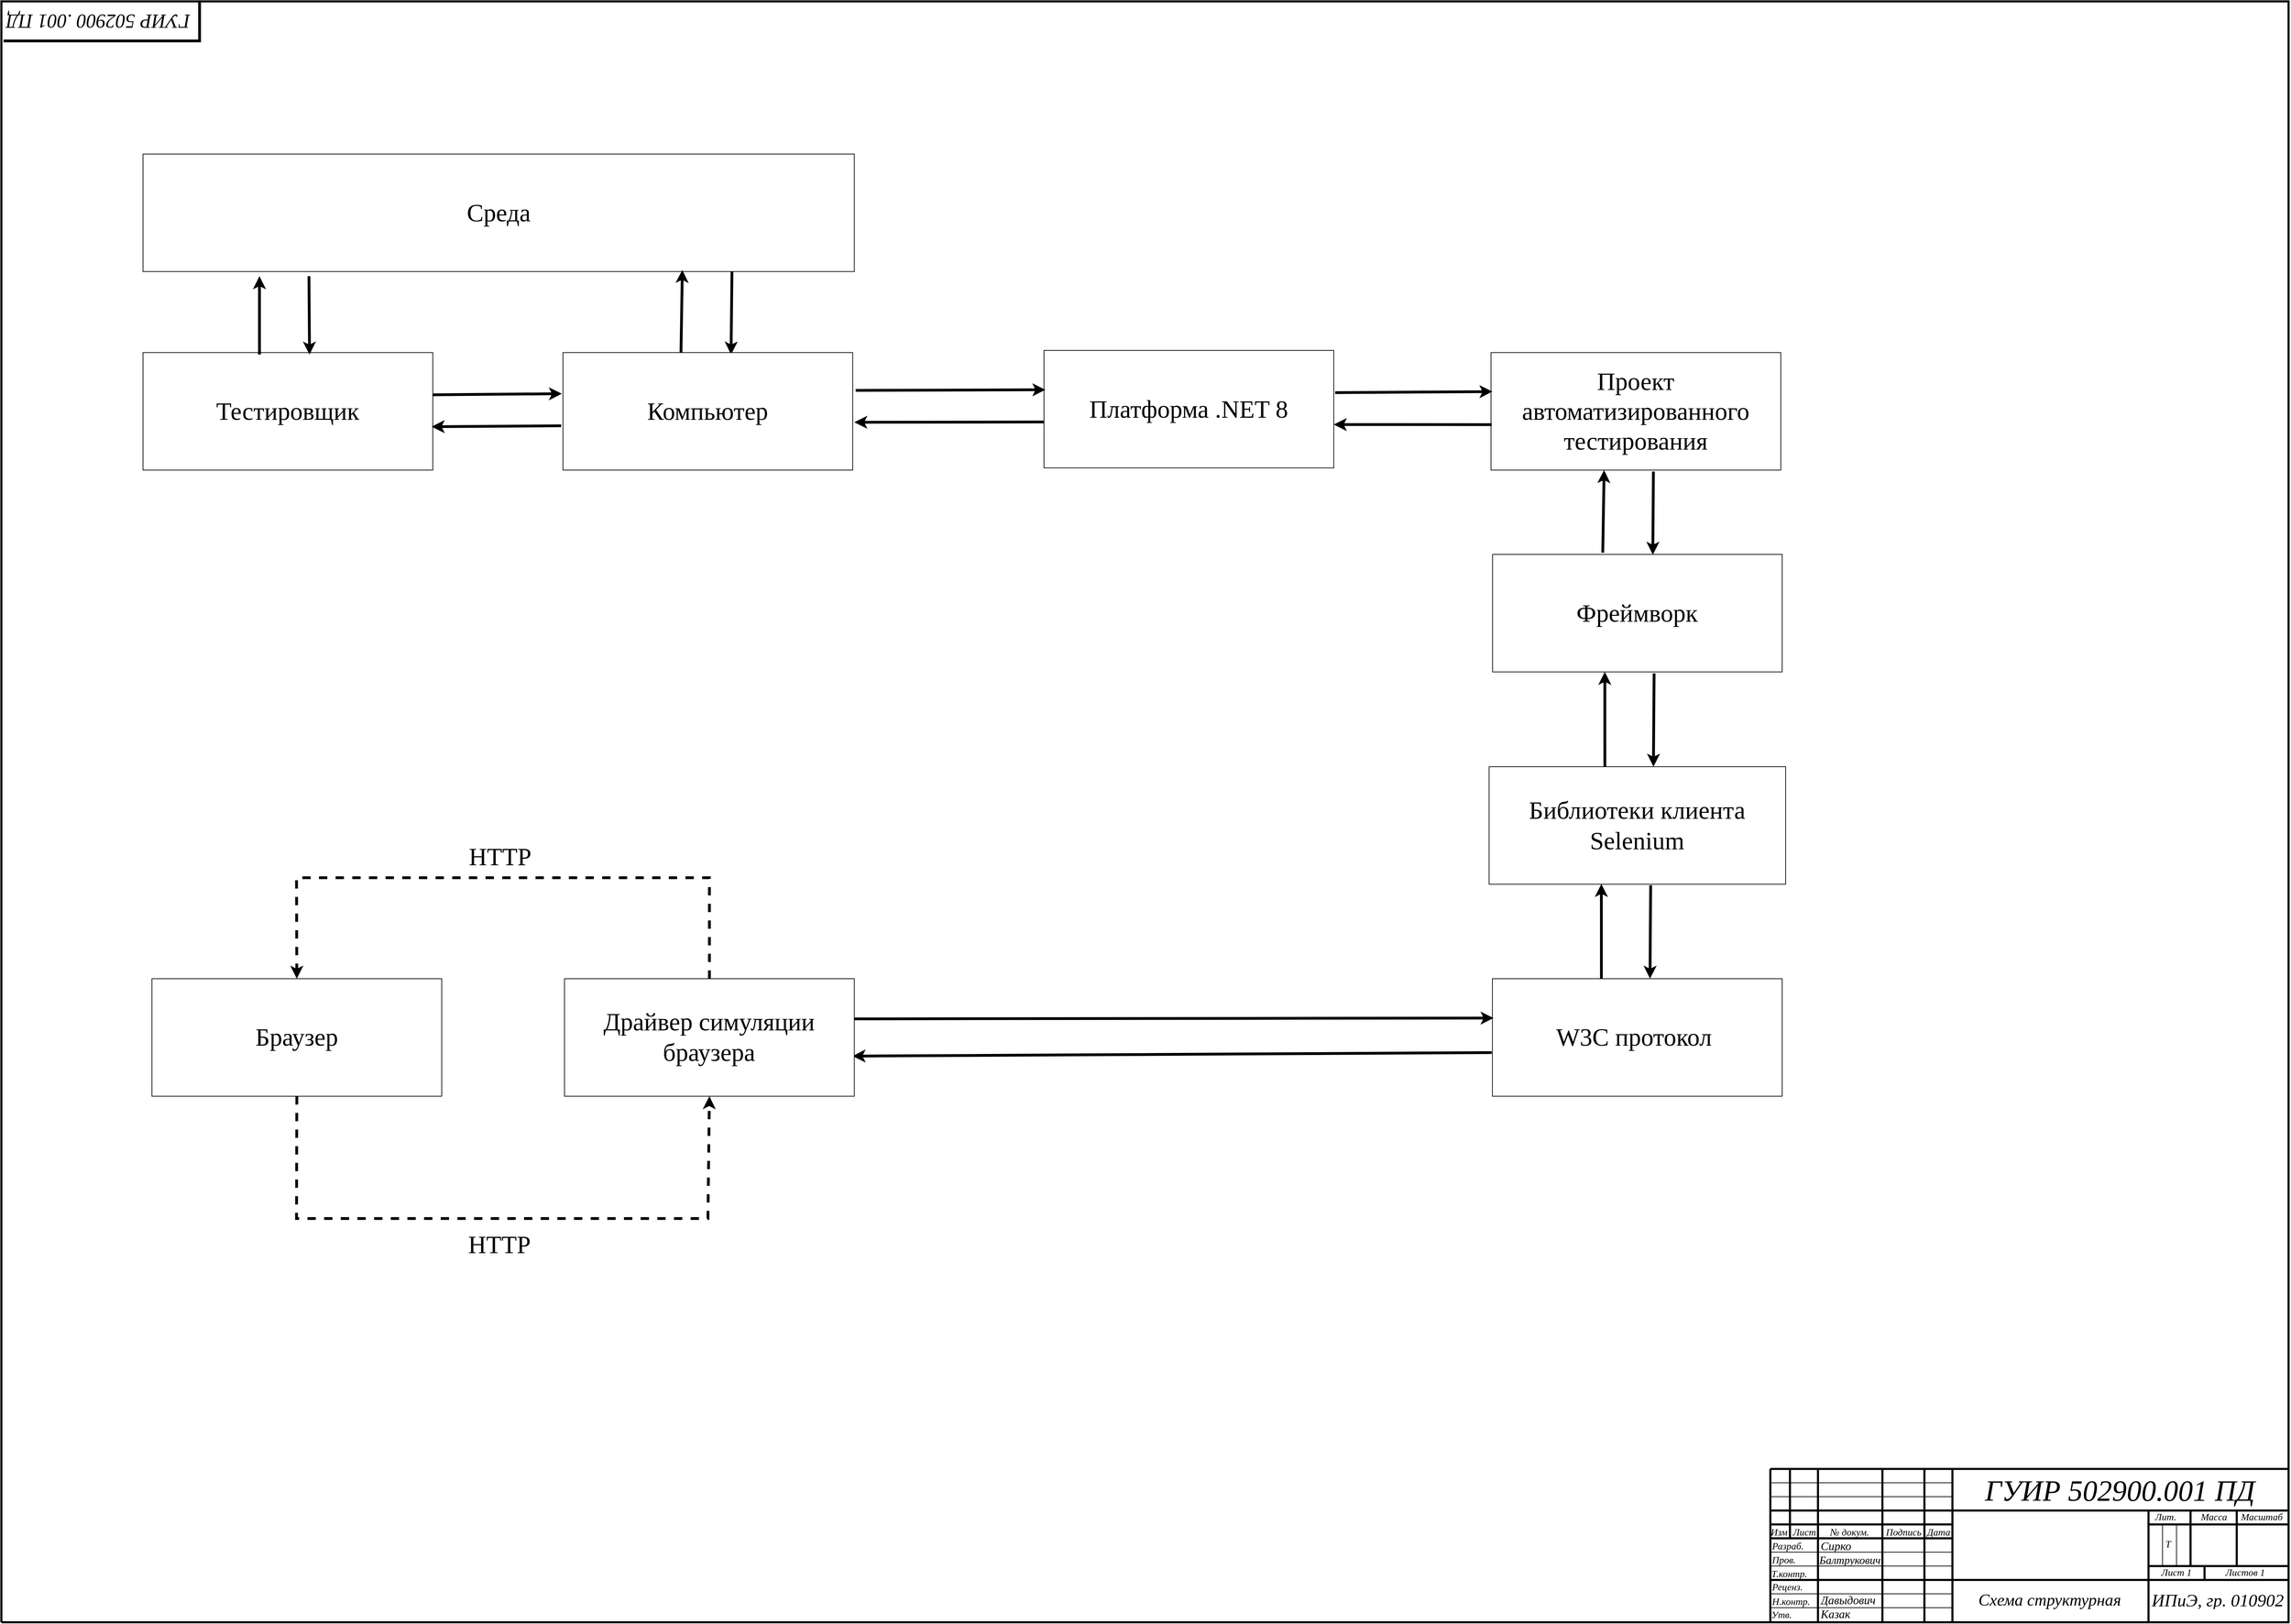 <mxfile version="24.4.8" type="device">
  <diagram id="C5RBs43oDa-KdzZeNtuy" name="Page-1">
    <mxGraphModel dx="4097" dy="2389" grid="0" gridSize="10" guides="1" tooltips="1" connect="1" arrows="1" fold="1" page="1" pageScale="1" pageWidth="3300" pageHeight="2339" background="#ffffff" math="0" shadow="0">
      <root>
        <mxCell id="WIyWlLk6GJQsqaUBKTNV-0" />
        <mxCell id="WIyWlLk6GJQsqaUBKTNV-1" parent="WIyWlLk6GJQsqaUBKTNV-0" />
        <UserObject label="" tags="Spaces Building_Envelope Dimensions Non-Movable_Furnishings Connector Annotations Блок-схема Соединительная_линия Контейнер" id="lW8Ky7CH6mHDjnRsKa6J-423">
          <mxCell parent="WIyWlLk6GJQsqaUBKTNV-1" vertex="1" visible="0">
            <mxGeometry x="901.6" y="1890.4" as="geometry" />
          </mxCell>
        </UserObject>
        <UserObject label="&amp;nbsp;&lt;div style=&quot;font-size: 1px&quot;&gt;&lt;/div&gt;" tags="Фон" id="lW8Ky7CH6mHDjnRsKa6J-364">
          <mxCell style="verticalAlign=middle;align=center;overflow=width;vsdxID=1;fillColor=none;gradientColor=none;shape=stencil(nZBLDoAgDERP0z3SIyjew0SURgSD+Lu9kMZoXLhwN9O+tukAlrNpJg1SzDH4QW/URgNYgZTkjA4UkwJUgGXng+6DX1zLfmoymdXo17xh5zmRJ6Q42BWCfc2oJfdAr+Yv+AP9Cb7OJ3H/2JG1HNGz/84klThPVCc=);strokeColor=#000000;strokeWidth=3;points=[];labelBackgroundColor=none;rounded=0;html=1;whiteSpace=wrap;movable=0;resizable=0;rotatable=0;deletable=0;editable=0;locked=1;connectable=0;" parent="WIyWlLk6GJQsqaUBKTNV-1" vertex="1">
            <mxGeometry x="2" y="2" width="3295" height="2336" as="geometry" />
          </mxCell>
        </UserObject>
        <UserObject label="" tags="Фон" id="lW8Ky7CH6mHDjnRsKa6J-365">
          <mxCell style="vsdxID=5;edgeStyle=none;startArrow=none;endArrow=none;startSize=5;endSize=5;strokeWidth=3;strokeColor=#000000;spacingTop=0;spacingBottom=0;spacingLeft=0;spacingRight=0;verticalAlign=middle;html=1;labelBackgroundColor=none;rounded=0;fontFamily=isocpeur;" parent="WIyWlLk6GJQsqaUBKTNV-1" edge="1">
            <mxGeometry relative="1" as="geometry">
              <Array as="points" />
              <mxPoint x="2550.433" y="2337" as="sourcePoint" />
              <mxPoint x="2550.433" y="2117" as="targetPoint" />
            </mxGeometry>
          </mxCell>
        </UserObject>
        <UserObject label="" tags="Фон" id="lW8Ky7CH6mHDjnRsKa6J-366">
          <mxCell style="vsdxID=2;edgeStyle=none;startArrow=none;endArrow=none;startSize=5;endSize=5;strokeWidth=3;strokeColor=#000000;spacingTop=0;spacingBottom=0;spacingLeft=0;spacingRight=0;verticalAlign=middle;html=1;labelBackgroundColor=none;rounded=0;fontFamily=isocpeur;" parent="WIyWlLk6GJQsqaUBKTNV-1" edge="1">
            <mxGeometry relative="1" as="geometry">
              <mxPoint as="offset" />
              <Array as="points" />
              <mxPoint x="2550.433" y="2117" as="sourcePoint" />
              <mxPoint x="3297" y="2117" as="targetPoint" />
            </mxGeometry>
          </mxCell>
        </UserObject>
        <UserObject label="" tags="Фон" id="lW8Ky7CH6mHDjnRsKa6J-367">
          <mxCell style="vsdxID=6;edgeStyle=none;startArrow=none;endArrow=none;startSize=5;endSize=5;strokeWidth=3;strokeColor=#000000;spacingTop=0;spacingBottom=0;spacingLeft=0;spacingRight=0;verticalAlign=middle;html=1;labelBackgroundColor=none;rounded=0;fontFamily=isocpeur;" parent="WIyWlLk6GJQsqaUBKTNV-1" edge="1">
            <mxGeometry relative="1" as="geometry">
              <mxPoint as="offset" />
              <Array as="points" />
              <mxPoint x="2550.433" y="2177" as="sourcePoint" />
              <mxPoint x="3297" y="2177" as="targetPoint" />
            </mxGeometry>
          </mxCell>
        </UserObject>
        <UserObject label="" tags="Фон" id="lW8Ky7CH6mHDjnRsKa6J-368">
          <mxCell style="vsdxID=8;edgeStyle=none;startArrow=none;endArrow=none;startSize=5;endSize=5;strokeWidth=3;strokeColor=#000000;spacingTop=0;spacingBottom=0;spacingLeft=0;spacingRight=0;verticalAlign=middle;html=1;labelBackgroundColor=none;rounded=0;fontFamily=isocpeur;" parent="WIyWlLk6GJQsqaUBKTNV-1" edge="1">
            <mxGeometry relative="1" as="geometry">
              <Array as="points" />
              <mxPoint x="2619.037" y="2337" as="sourcePoint" />
              <mxPoint x="2619.037" y="2117" as="targetPoint" />
            </mxGeometry>
          </mxCell>
        </UserObject>
        <UserObject label="" tags="Фон" id="lW8Ky7CH6mHDjnRsKa6J-369">
          <mxCell style="vsdxID=9;edgeStyle=none;startArrow=none;endArrow=none;startSize=5;endSize=5;strokeWidth=3;strokeColor=#000000;spacingTop=0;spacingBottom=0;spacingLeft=0;spacingRight=0;verticalAlign=middle;html=1;labelBackgroundColor=none;rounded=0;fontFamily=isocpeur;" parent="WIyWlLk6GJQsqaUBKTNV-1" edge="1">
            <mxGeometry relative="1" as="geometry">
              <Array as="points" />
              <mxPoint x="2711.853" y="2337" as="sourcePoint" />
              <mxPoint x="2711.853" y="2117" as="targetPoint" />
            </mxGeometry>
          </mxCell>
        </UserObject>
        <UserObject label="" tags="Фон" id="lW8Ky7CH6mHDjnRsKa6J-370">
          <mxCell style="vsdxID=10;edgeStyle=none;startArrow=none;endArrow=none;startSize=5;endSize=5;strokeWidth=3;strokeColor=#000000;spacingTop=0;spacingBottom=0;spacingLeft=0;spacingRight=0;verticalAlign=middle;html=1;labelBackgroundColor=none;rounded=0;fontFamily=isocpeur;" parent="WIyWlLk6GJQsqaUBKTNV-1" edge="1">
            <mxGeometry relative="1" as="geometry">
              <Array as="points" />
              <mxPoint x="2772.386" y="2337" as="sourcePoint" />
              <mxPoint x="2772.386" y="2117" as="targetPoint" />
            </mxGeometry>
          </mxCell>
        </UserObject>
        <UserObject label="" tags="Фон" id="lW8Ky7CH6mHDjnRsKa6J-371">
          <mxCell style="vsdxID=11;edgeStyle=none;startArrow=none;endArrow=none;startSize=5;endSize=5;strokeWidth=3;strokeColor=#000000;spacingTop=0;spacingBottom=0;spacingLeft=0;spacingRight=0;verticalAlign=middle;html=1;labelBackgroundColor=none;rounded=0;fontFamily=isocpeur;" parent="WIyWlLk6GJQsqaUBKTNV-1" edge="1">
            <mxGeometry relative="1" as="geometry">
              <Array as="points" />
              <mxPoint x="2812.741" y="2337" as="sourcePoint" />
              <mxPoint x="2812.741" y="2117" as="targetPoint" />
            </mxGeometry>
          </mxCell>
        </UserObject>
        <UserObject label="" tags="Фон" id="lW8Ky7CH6mHDjnRsKa6J-372">
          <mxCell style="vsdxID=12;edgeStyle=none;startArrow=none;endArrow=none;startSize=5;endSize=5;strokeWidth=3;strokeColor=#000000;spacingTop=0;spacingBottom=0;spacingLeft=0;spacingRight=0;verticalAlign=middle;html=1;labelBackgroundColor=none;rounded=0;fontFamily=isocpeur;" parent="WIyWlLk6GJQsqaUBKTNV-1" edge="1">
            <mxGeometry relative="1" as="geometry">
              <Array as="points" />
              <mxPoint x="3095.225" y="2337" as="sourcePoint" />
              <mxPoint x="3095.225" y="2177" as="targetPoint" />
            </mxGeometry>
          </mxCell>
        </UserObject>
        <UserObject label="" tags="Фон" id="lW8Ky7CH6mHDjnRsKa6J-373">
          <mxCell style="vsdxID=13;edgeStyle=none;startArrow=none;endArrow=none;startSize=5;endSize=5;strokeColor=#000000;spacingTop=0;spacingBottom=0;spacingLeft=0;spacingRight=0;verticalAlign=middle;html=1;labelBackgroundColor=none;rounded=0;fontFamily=isocpeur;" parent="WIyWlLk6GJQsqaUBKTNV-1" edge="1">
            <mxGeometry relative="1" as="geometry">
              <mxPoint as="offset" />
              <Array as="points" />
              <mxPoint x="2550.433" y="2317" as="sourcePoint" />
              <mxPoint x="2812.741" y="2317" as="targetPoint" />
            </mxGeometry>
          </mxCell>
        </UserObject>
        <UserObject label="&lt;div style=&quot;font-size: 1px&quot;&gt;&lt;/div&gt;" tags="Фон" id="lW8Ky7CH6mHDjnRsKa6J-374">
          <mxCell style="vsdxID=14;edgeStyle=none;startArrow=none;endArrow=none;startSize=5;endSize=5;strokeColor=#000000;spacingTop=0;spacingBottom=0;spacingLeft=0;spacingRight=0;verticalAlign=middle;html=1;labelBackgroundColor=none;rounded=0;align=center;fontFamily=isocpeur;" parent="WIyWlLk6GJQsqaUBKTNV-1" edge="1">
            <mxGeometry relative="1" as="geometry">
              <mxPoint as="offset" />
              <Array as="points" />
              <mxPoint x="2550.433" y="2297" as="sourcePoint" />
              <mxPoint x="2812.741" y="2297" as="targetPoint" />
            </mxGeometry>
          </mxCell>
        </UserObject>
        <UserObject label="" tags="Фон" id="lW8Ky7CH6mHDjnRsKa6J-375">
          <mxCell style="vsdxID=15;edgeStyle=none;startArrow=none;endArrow=none;startSize=5;endSize=5;strokeColor=#000000;spacingTop=0;spacingBottom=0;spacingLeft=0;spacingRight=0;verticalAlign=middle;html=1;labelBackgroundColor=none;rounded=0;fontFamily=isocpeur;" parent="WIyWlLk6GJQsqaUBKTNV-1" edge="1">
            <mxGeometry relative="1" as="geometry">
              <mxPoint as="offset" />
              <Array as="points" />
              <mxPoint x="2550.433" y="2257" as="sourcePoint" />
              <mxPoint x="2812.741" y="2257" as="targetPoint" />
            </mxGeometry>
          </mxCell>
        </UserObject>
        <UserObject label="" tags="Фон" id="lW8Ky7CH6mHDjnRsKa6J-376">
          <mxCell style="vsdxID=16;edgeStyle=none;startArrow=none;endArrow=none;startSize=5;endSize=5;strokeColor=#000000;spacingTop=0;spacingBottom=0;spacingLeft=0;spacingRight=0;verticalAlign=middle;html=1;labelBackgroundColor=none;rounded=0;fontFamily=isocpeur;" parent="WIyWlLk6GJQsqaUBKTNV-1" edge="1">
            <mxGeometry relative="1" as="geometry">
              <mxPoint as="offset" />
              <Array as="points" />
              <mxPoint x="2550.433" y="2237" as="sourcePoint" />
              <mxPoint x="2812.741" y="2237" as="targetPoint" />
            </mxGeometry>
          </mxCell>
        </UserObject>
        <UserObject label="&lt;div style=&quot;font-size: 1px&quot;&gt;&lt;/div&gt;" tags="Фон" id="lW8Ky7CH6mHDjnRsKa6J-377">
          <mxCell style="vsdxID=17;edgeStyle=none;startArrow=none;endArrow=none;startSize=5;endSize=5;strokeWidth=3;strokeColor=#000000;spacingTop=0;spacingBottom=0;spacingLeft=0;spacingRight=0;verticalAlign=middle;html=1;labelBackgroundColor=none;rounded=0;align=center;fontFamily=isocpeur;" parent="WIyWlLk6GJQsqaUBKTNV-1" edge="1">
            <mxGeometry relative="1" as="geometry">
              <mxPoint as="offset" />
              <Array as="points" />
              <mxPoint x="2550.433" y="2217" as="sourcePoint" />
              <mxPoint x="2812.741" y="2217" as="targetPoint" />
            </mxGeometry>
          </mxCell>
        </UserObject>
        <UserObject label="" tags="Фон" id="lW8Ky7CH6mHDjnRsKa6J-378">
          <mxCell style="vsdxID=18;edgeStyle=none;startArrow=none;endArrow=none;startSize=5;endSize=5;strokeWidth=3;strokeColor=#000000;spacingTop=0;spacingBottom=0;spacingLeft=0;spacingRight=0;verticalAlign=middle;html=1;labelBackgroundColor=none;rounded=0;fontFamily=isocpeur;" parent="WIyWlLk6GJQsqaUBKTNV-1" edge="1">
            <mxGeometry relative="1" as="geometry">
              <mxPoint as="offset" />
              <Array as="points" />
              <mxPoint x="2550.433" y="2197" as="sourcePoint" />
              <mxPoint x="2812.741" y="2197" as="targetPoint" />
            </mxGeometry>
          </mxCell>
        </UserObject>
        <UserObject label="" tags="Фон" id="lW8Ky7CH6mHDjnRsKa6J-379">
          <mxCell style="vsdxID=19;edgeStyle=none;startArrow=none;endArrow=none;startSize=5;endSize=5;strokeColor=#000000;spacingTop=0;spacingBottom=0;spacingLeft=0;spacingRight=0;verticalAlign=middle;html=1;labelBackgroundColor=none;rounded=0;fontFamily=isocpeur;" parent="WIyWlLk6GJQsqaUBKTNV-1" edge="1">
            <mxGeometry relative="1" as="geometry">
              <mxPoint as="offset" />
              <Array as="points" />
              <mxPoint x="2550.433" y="2157" as="sourcePoint" />
              <mxPoint x="2812.741" y="2157" as="targetPoint" />
            </mxGeometry>
          </mxCell>
        </UserObject>
        <UserObject label="" tags="Фон" id="lW8Ky7CH6mHDjnRsKa6J-380">
          <mxCell style="vsdxID=20;edgeStyle=none;startArrow=none;endArrow=none;startSize=5;endSize=5;strokeColor=#000000;spacingTop=0;spacingBottom=0;spacingLeft=0;spacingRight=0;verticalAlign=middle;html=1;labelBackgroundColor=none;rounded=0;fontFamily=isocpeur;" parent="WIyWlLk6GJQsqaUBKTNV-1" edge="1">
            <mxGeometry relative="1" as="geometry">
              <mxPoint as="offset" />
              <Array as="points" />
              <mxPoint x="2550.433" y="2137" as="sourcePoint" />
              <mxPoint x="2812.741" y="2137" as="targetPoint" />
            </mxGeometry>
          </mxCell>
        </UserObject>
        <UserObject label="" tags="Фон" id="lW8Ky7CH6mHDjnRsKa6J-381">
          <mxCell style="vsdxID=21;edgeStyle=none;startArrow=none;endArrow=none;startSize=5;endSize=5;strokeWidth=3;strokeColor=#000000;spacingTop=0;spacingBottom=0;spacingLeft=0;spacingRight=0;verticalAlign=middle;html=1;labelBackgroundColor=none;rounded=0;fontFamily=isocpeur;" parent="WIyWlLk6GJQsqaUBKTNV-1" edge="1">
            <mxGeometry relative="1" as="geometry">
              <Array as="points" />
              <mxPoint x="2578.682" y="2117" as="sourcePoint" />
              <mxPoint x="2578.682" y="2217" as="targetPoint" />
            </mxGeometry>
          </mxCell>
        </UserObject>
        <mxCell id="lW8Ky7CH6mHDjnRsKa6J-382" value="&lt;div style=&quot;font-size: 1px&quot;&gt;&lt;/div&gt;" style="text;vsdxID=21;edgeStyle=none;startArrow=none;endArrow=none;startSize=5;endSize=5;strokeWidth=3;strokeColor=none;spacingTop=0;spacingBottom=0;spacingLeft=0;spacingRight=0;verticalAlign=middle;html=1;labelBackgroundColor=none;rounded=0;align=center;overflow=width;fillColor=none;gradientColor=none;whiteSpace=wrap;;html=1;;rotation=270;fontFamily=isocpeur;" parent="lW8Ky7CH6mHDjnRsKa6J-381" vertex="1">
          <mxGeometry width="100" height="1" relative="1" as="geometry">
            <mxPoint y="-0.5" as="offset" />
          </mxGeometry>
        </mxCell>
        <UserObject label="" tags="Фон" id="lW8Ky7CH6mHDjnRsKa6J-383">
          <mxCell style="vsdxID=22;edgeStyle=none;startArrow=none;endArrow=none;startSize=5;endSize=5;strokeWidth=3;strokeColor=#000000;spacingTop=0;spacingBottom=0;spacingLeft=0;spacingRight=0;verticalAlign=middle;html=1;labelBackgroundColor=none;rounded=0;fontFamily=isocpeur;" parent="WIyWlLk6GJQsqaUBKTNV-1" edge="1">
            <mxGeometry relative="1" as="geometry">
              <mxPoint as="offset" />
              <Array as="points" />
              <mxPoint x="3095.225" y="2257" as="sourcePoint" />
              <mxPoint x="3297" y="2257" as="targetPoint" />
            </mxGeometry>
          </mxCell>
        </UserObject>
        <UserObject label="" tags="Фон" id="lW8Ky7CH6mHDjnRsKa6J-384">
          <mxCell style="vsdxID=23;edgeStyle=none;startArrow=none;endArrow=none;startSize=5;endSize=5;strokeWidth=3;strokeColor=#000000;spacingTop=0;spacingBottom=0;spacingLeft=0;spacingRight=0;verticalAlign=middle;html=1;labelBackgroundColor=none;rounded=0;fontFamily=isocpeur;" parent="WIyWlLk6GJQsqaUBKTNV-1" edge="1">
            <mxGeometry relative="1" as="geometry">
              <mxPoint as="offset" />
              <Array as="points" />
              <mxPoint x="3095.225" y="2197" as="sourcePoint" />
              <mxPoint x="3297" y="2197" as="targetPoint" />
            </mxGeometry>
          </mxCell>
        </UserObject>
        <UserObject label="" tags="Фон" id="lW8Ky7CH6mHDjnRsKa6J-385">
          <mxCell style="vsdxID=24;edgeStyle=none;startArrow=none;endArrow=none;startSize=5;endSize=5;strokeColor=#000000;spacingTop=0;spacingBottom=0;spacingLeft=0;spacingRight=0;verticalAlign=middle;html=1;labelBackgroundColor=none;rounded=0;fontFamily=isocpeur;" parent="WIyWlLk6GJQsqaUBKTNV-1" edge="1">
            <mxGeometry relative="1" as="geometry">
              <Array as="points" />
              <mxPoint x="3115.403" y="2197" as="sourcePoint" />
              <mxPoint x="3115.403" y="2257" as="targetPoint" />
            </mxGeometry>
          </mxCell>
        </UserObject>
        <UserObject label="" tags="Фон" id="lW8Ky7CH6mHDjnRsKa6J-386">
          <mxCell style="vsdxID=25;edgeStyle=none;startArrow=none;endArrow=none;startSize=5;endSize=5;strokeColor=#000000;spacingTop=0;spacingBottom=0;spacingLeft=0;spacingRight=0;verticalAlign=middle;html=1;labelBackgroundColor=none;rounded=0;fontFamily=isocpeur;" parent="WIyWlLk6GJQsqaUBKTNV-1" edge="1">
            <mxGeometry relative="1" as="geometry">
              <Array as="points" />
              <mxPoint x="3135.58" y="2197" as="sourcePoint" />
              <mxPoint x="3135.58" y="2257" as="targetPoint" />
            </mxGeometry>
          </mxCell>
        </UserObject>
        <UserObject label="" tags="Фон" id="lW8Ky7CH6mHDjnRsKa6J-387">
          <mxCell style="vsdxID=26;edgeStyle=none;startArrow=none;endArrow=none;startSize=5;endSize=5;strokeWidth=3;strokeColor=#000000;spacingTop=0;spacingBottom=0;spacingLeft=0;spacingRight=0;verticalAlign=middle;html=1;labelBackgroundColor=none;rounded=0;fontFamily=isocpeur;" parent="WIyWlLk6GJQsqaUBKTNV-1" edge="1">
            <mxGeometry relative="1" as="geometry">
              <Array as="points" />
              <mxPoint x="3155.758" y="2177" as="sourcePoint" />
              <mxPoint x="3155.758" y="2257" as="targetPoint" />
            </mxGeometry>
          </mxCell>
        </UserObject>
        <UserObject label="" tags="Фон" id="lW8Ky7CH6mHDjnRsKa6J-388">
          <mxCell style="vsdxID=27;edgeStyle=none;startArrow=none;endArrow=none;startSize=5;endSize=5;strokeWidth=3;strokeColor=#000000;spacingTop=0;spacingBottom=0;spacingLeft=0;spacingRight=0;verticalAlign=middle;html=1;labelBackgroundColor=none;rounded=0;fontFamily=isocpeur;" parent="WIyWlLk6GJQsqaUBKTNV-1" edge="1">
            <mxGeometry relative="1" as="geometry">
              <Array as="points" />
              <mxPoint x="3222.343" y="2177" as="sourcePoint" />
              <mxPoint x="3222.343" y="2257" as="targetPoint" />
            </mxGeometry>
          </mxCell>
        </UserObject>
        <UserObject label="" tags="Фон" id="lW8Ky7CH6mHDjnRsKa6J-389">
          <mxCell style="vsdxID=28;edgeStyle=none;startArrow=none;endArrow=none;startSize=5;endSize=5;strokeWidth=3;strokeColor=#000000;spacingTop=0;spacingBottom=0;spacingLeft=0;spacingRight=0;verticalAlign=middle;html=1;labelBackgroundColor=none;rounded=0;fontFamily=isocpeur;" parent="WIyWlLk6GJQsqaUBKTNV-1" edge="1">
            <mxGeometry relative="1" as="geometry">
              <Array as="points" />
              <mxPoint x="3175.935" y="2257" as="sourcePoint" />
              <mxPoint x="3175.935" y="2277" as="targetPoint" />
            </mxGeometry>
          </mxCell>
        </UserObject>
        <UserObject label="&lt;div style=&quot;font-size: 1px&quot;&gt;&lt;p style=&quot;text-align:center;margin-left:0;margin-right:0;margin-top:0px;margin-bottom:0px;text-indent:0;vertical-align:middle;direction:ltr;&quot;&gt;&lt;font style=&quot;font-size:42.33px;font-family:ISOCPEUR;color:#000000;direction:ltr;letter-spacing:0px;line-height:100%;opacity:1&quot;&gt;&lt;i&gt;ГУИР 502900&lt;/i&gt;&lt;/font&gt;&lt;font style=&quot;font-size:42.33px;font-family:ISOCPEUR;color:#000000;direction:ltr;letter-spacing:0px;line-height:100%;opacity:1&quot;&gt;&lt;i&gt;.&lt;/i&gt;&lt;/font&gt;&lt;font style=&quot;font-size:42.33px;font-family:ISOCPEUR;color:#000000;direction:ltr;letter-spacing:0px;line-height:100%;opacity:1&quot;&gt;&lt;i&gt;001&lt;/i&gt;&lt;/font&gt;&lt;font style=&quot;font-size:42.33px;font-family:ISOCPEUR;color:#000000;direction:ltr;letter-spacing:0px;line-height:100%;opacity:1&quot;&gt;&lt;i&gt;&amp;nbsp;&lt;/i&gt;&lt;/font&gt;&lt;font style=&quot;font-size:42.33px;font-family:ISOCPEUR;color:#000000;direction:ltr;letter-spacing:0px;line-height:100%;opacity:1&quot;&gt;&lt;i&gt;ПД&lt;/i&gt;&lt;/font&gt;&lt;font style=&quot;font-size:42.33px;font-family:ISOCPEUR;color:#000000;direction:ltr;letter-spacing:0px;line-height:100%;opacity:1&quot;&gt;&lt;i&gt;&lt;br&gt;&lt;/i&gt;&lt;/font&gt;&lt;/p&gt;&lt;/div&gt;" tags="Фон" id="lW8Ky7CH6mHDjnRsKa6J-393">
          <mxCell style="verticalAlign=middle;align=center;overflow=width;vsdxID=232;fillColor=none;gradientColor=none;shape=stencil(nZBLDoAgDERP0z3SIyjew0SURgSD+Lu9kMZoXLhwN9O+tukAlrNpJg1SzDH4QW/URgNYgZTkjA4UkwJUgGXng+6DX1zLfmoymdXo17xh5zmRJ6Q42BWCfc2oJfdAr+Yv+AP9Cb7OJ3H/2JG1HNGz/84klThPVCc=);strokeColor=none;points=[];labelBackgroundColor=none;rounded=0;html=1;whiteSpace=wrap;fontFamily=isocpeur;" parent="WIyWlLk6GJQsqaUBKTNV-1" vertex="1">
            <mxGeometry x="2811.732" y="2119" width="484.259" height="60" as="geometry" />
          </mxCell>
        </UserObject>
        <UserObject label="" tags="Фон" id="lW8Ky7CH6mHDjnRsKa6J-394">
          <mxCell style="vsdxID=235;fillColor=#FFFFFF;gradientColor=none;shape=stencil(nY9LDoAgDERP0z3SI/i5B4koRAWC+Lu9NI3xs3Q3075ppoDlbFTQIMWcoh/0ZttkACuQ0jqjo01ZAdaAZeej7qNfXMs+KCJJTX6lCzvnBCWkONgVgn3D6GjdA72Wv+AXmsXdh1957r7d84j/xvoE);strokeColor=#000000;strokeWidth=4;points=[];labelBackgroundColor=none;rounded=0;html=1;whiteSpace=wrap;fontFamily=isocpeur;" parent="WIyWlLk6GJQsqaUBKTNV-1" vertex="1">
            <mxGeometry x="5.044" y="2" width="282.485" height="57" as="geometry" />
          </mxCell>
        </UserObject>
        <UserObject label="&lt;div style=&quot;font-size: 1px&quot;&gt;&lt;p style=&quot;text-align:center;margin-left:0;margin-right:0;margin-top:0px;margin-bottom:0px;text-indent:0;vertical-align:middle;direction:ltr;&quot;&gt;&lt;font style=&quot;font-size:25.4px;font-family:ISOCPEUR;color:#000000;direction:ltr;letter-spacing:0px;line-height:100%;opacity:1&quot;&gt;&lt;i&gt;ИПиЭ,&lt;/i&gt;&lt;/font&gt;&lt;font style=&quot;font-size:25.4px;font-family:ISOCPEUR;color:#000000;direction:ltr;letter-spacing:0px;line-height:100%;opacity:1&quot;&gt;&lt;i&gt; &lt;/i&gt;&lt;/font&gt;&lt;font style=&quot;font-size:25.4px;font-family:ISOCPEUR;color:#000000;direction:ltr;letter-spacing:0px;line-height:100%;opacity:1&quot;&gt;&lt;i&gt;гр. 010902&lt;/i&gt;&lt;/font&gt;&lt;font style=&quot;font-size:25.4px;font-family:ISOCPEUR;color:#000000;direction:ltr;letter-spacing:0px;line-height:100%;opacity:1&quot;&gt;&lt;i&gt;&lt;br&gt;&lt;/i&gt;&lt;/font&gt;&lt;/p&gt;&lt;/div&gt;" tags="Фон" id="lW8Ky7CH6mHDjnRsKa6J-395">
          <mxCell style="verticalAlign=middle;align=center;overflow=width;vsdxID=246;fillColor=none;gradientColor=none;shape=stencil(nZBLDoAgDERP0z3SIyjew0SURgSD+Lu9kMZoXLhwN9O+tukAlrNpJg1SzDH4QW/URgNYgZTkjA4UkwJUgGXng+6DX1zLfmoymdXo17xh5zmRJ6Q42BWCfc2oJfdAr+Yv+AP9Cb7OJ3H/2JG1HNGz/84klThPVCc=);strokeColor=none;points=[[1,0.02,0]];labelBackgroundColor=none;rounded=0;html=1;whiteSpace=wrap;fontFamily=isocpeur;" parent="WIyWlLk6GJQsqaUBKTNV-1" vertex="1">
            <mxGeometry x="3094.216" y="2276" width="201.775" height="60" as="geometry" />
          </mxCell>
        </UserObject>
        <UserObject label="&lt;div style=&quot;font-size: 1px&quot;&gt;&lt;p style=&quot;text-align:center;margin-left:0;margin-right:0;margin-top:0px;margin-bottom:0px;text-indent:0;vertical-align:middle;direction:ltr;&quot;&gt;&lt;font style=&quot;font-size:14.11px;font-family:ISOCPEUR;color:#000000;direction:ltr;letter-spacing:0px;line-height:120%;opacity:1&quot;&gt;&lt;i&gt;№&amp;nbsp;&lt;/i&gt;&lt;/font&gt;&lt;font style=&quot;font-size:14.11px;font-family:ISOCPEUR;color:#000000;direction:ltr;letter-spacing:0px;line-height:120%;opacity:1&quot;&gt;&lt;i&gt;докум.&lt;br&gt;&lt;/i&gt;&lt;/font&gt;&lt;/p&gt;&lt;/div&gt;" tags="Фон" id="lW8Ky7CH6mHDjnRsKa6J-396">
          <mxCell style="verticalAlign=middle;align=center;overflow=width;vsdxID=380;fillColor=none;gradientColor=none;shape=stencil(nZBLDoAgDERP0z3SIyjew0SURgSD+Lu9kMZoXLhwN9O+tukAlrNpJg1SzDH4QW/URgNYgZTkjA4UkwJUgGXng+6DX1zLfmoymdXo17xh5zmRJ6Q42BWCfc2oJfdAr+Yv+AP9Cb7OJ3H/2JG1HNGz/84klThPVCc=);strokeColor=none;points=[];labelBackgroundColor=none;rounded=0;html=1;whiteSpace=wrap;fontFamily=isocpeur;" parent="WIyWlLk6GJQsqaUBKTNV-1" vertex="1">
            <mxGeometry x="2619.037" y="2198" width="90.799" height="20" as="geometry" />
          </mxCell>
        </UserObject>
        <UserObject label="&lt;div style=&quot;font-size: 1px&quot;&gt;&lt;font style=&quot;font-size:14.11px;font-family:ISOCPEUR;color:#000000;direction:ltr;letter-spacing:0px;line-height:120%;opacity:1&quot;&gt;&lt;i&gt;Подпись&lt;br/&gt;&lt;/i&gt;&lt;/font&gt;&lt;/div&gt;" tags="Фон" id="lW8Ky7CH6mHDjnRsKa6J-397">
          <mxCell style="verticalAlign=middle;align=center;overflow=width;vsdxID=381;fillColor=none;gradientColor=none;shape=stencil(nZBLDoAgDERP0z3SIyjew0SURgSD+Lu9kMZoXLhwN9O+tukAlrNpJg1SzDH4QW/URgNYgZTkjA4UkwJUgGXng+6DX1zLfmoymdXo17xh5zmRJ6Q42BWCfc2oJfdAr+Yv+AP9Cb7OJ3H/2JG1HNGz/84klThPVCc=);strokeColor=none;points=[];labelBackgroundColor=none;rounded=0;html=1;whiteSpace=wrap;fontFamily=isocpeur;" parent="WIyWlLk6GJQsqaUBKTNV-1" vertex="1">
            <mxGeometry x="2709.835" y="2198" width="64.568" height="20" as="geometry" />
          </mxCell>
        </UserObject>
        <UserObject label="&lt;div style=&quot;font-size: 1px&quot;&gt;&lt;font style=&quot;font-size:14.11px;font-family:ISOCPEUR;color:#000000;direction:ltr;letter-spacing:0px;line-height:120%;opacity:1&quot;&gt;&lt;i&gt;Дата&lt;br/&gt;&lt;/i&gt;&lt;/font&gt;&lt;/div&gt;" tags="Фон" id="lW8Ky7CH6mHDjnRsKa6J-398">
          <mxCell style="verticalAlign=middle;align=center;overflow=width;vsdxID=382;fillColor=none;gradientColor=none;shape=stencil(nZBLDoAgDERP0z3SIyjew0SURgSD+Lu9kMZoXLhwN9O+tukAlrNpJg1SzDH4QW/URgNYgZTkjA4UkwJUgGXng+6DX1zLfmoymdXo17xh5zmRJ6Q42BWCfc2oJfdAr+Yv+AP9Cb7OJ3H/2JG1HNGz/84klThPVCc=);strokeColor=none;points=[];labelBackgroundColor=none;rounded=0;html=1;whiteSpace=wrap;fontFamily=isocpeur;" parent="WIyWlLk6GJQsqaUBKTNV-1" vertex="1">
            <mxGeometry x="2768.35" y="2198" width="50.444" height="20" as="geometry" />
          </mxCell>
        </UserObject>
        <UserObject label="&lt;div style=&quot;font-size: 1px&quot;&gt;&lt;font style=&quot;font-size:14.11px;font-family:ISOCPEUR;color:#000000;direction:ltr;letter-spacing:0px;line-height:120%;opacity:1&quot;&gt;&lt;i&gt;Изм&lt;br/&gt;&lt;/i&gt;&lt;/font&gt;&lt;/div&gt;" tags="Фон" id="lW8Ky7CH6mHDjnRsKa6J-399">
          <mxCell style="verticalAlign=middle;align=center;overflow=width;vsdxID=384;fillColor=none;gradientColor=none;shape=stencil(nZBLDoAgDERP0z3SIyjew0SURgSD+Lu9kMZoXLhwN9O+tukAlrNpJg1SzDH4QW/URgNYgZTkjA4UkwJUgGXng+6DX1zLfmoymdXo17xh5zmRJ6Q42BWCfc2oJfdAr+Yv+AP9Cb7OJ3H/2JG1HNGz/84klThPVCc=);strokeColor=none;points=[];labelBackgroundColor=none;rounded=0;html=1;whiteSpace=wrap;fontFamily=isocpeur;" parent="WIyWlLk6GJQsqaUBKTNV-1" vertex="1">
            <mxGeometry x="2545.389" y="2198" width="36.319" height="20" as="geometry" />
          </mxCell>
        </UserObject>
        <UserObject label="&lt;div style=&quot;font-size: 1px&quot;&gt;&lt;font style=&quot;font-size:14.11px;font-family:ISOCPEUR;color:#000000;direction:ltr;letter-spacing:0px;line-height:120%;opacity:1&quot;&gt;&lt;i&gt;Лист&lt;br/&gt;&lt;/i&gt;&lt;/font&gt;&lt;/div&gt;" tags="Фон" id="lW8Ky7CH6mHDjnRsKa6J-400">
          <mxCell style="verticalAlign=middle;align=center;overflow=width;vsdxID=385;fillColor=none;gradientColor=none;shape=stencil(nZBLDoAgDERP0z3SIyjew0SURgSD+Lu9kMZoXLhwN9O+tukAlrNpJg1SzDH4QW/URgNYgZTkjA4UkwJUgGXng+6DX1zLfmoymdXo17xh5zmRJ6Q42BWCfc2oJfdAr+Yv+AP9Cb7OJ3H/2JG1HNGz/84klThPVCc=);strokeColor=none;points=[];labelBackgroundColor=none;rounded=0;html=1;whiteSpace=wrap;fontFamily=isocpeur;" parent="WIyWlLk6GJQsqaUBKTNV-1" vertex="1">
            <mxGeometry x="2576.664" y="2198" width="45.399" height="20" as="geometry" />
          </mxCell>
        </UserObject>
        <UserObject label="&lt;div style=&quot;font-size: 1px&quot;&gt;&lt;p style=&quot;text-align:left;margin-left:0;margin-right:0;margin-top:0px;margin-bottom:0px;text-indent:0;vertical-align:middle;direction:ltr;&quot;&gt;&lt;font style=&quot;font-size:14.11px;font-family:ISOCPEUR;color:#000000;direction:ltr;letter-spacing:0px;line-height:120%;opacity:1&quot;&gt;&lt;i&gt;Пров.&lt;br/&gt;&lt;/i&gt;&lt;/font&gt;&lt;/p&gt;&lt;/div&gt;" tags="Фон" id="lW8Ky7CH6mHDjnRsKa6J-401">
          <mxCell style="verticalAlign=middle;align=left;overflow=width;vsdxID=386;fillColor=none;gradientColor=none;shape=stencil(nZBLDoAgDERP0z3SIyjew0SURgSD+Lu9kMZoXLhwN9O+tukAlrNpJg1SzDH4QW/URgNYgZTkjA4UkwJUgGXng+6DX1zLfmoymdXo17xh5zmRJ6Q42BWCfc2oJfdAr+Yv+AP9Cb7OJ3H/2JG1HNGz/84klThPVCc=);strokeColor=none;points=[];labelBackgroundColor=none;rounded=0;html=1;whiteSpace=wrap;fontFamily=isocpeur;" parent="WIyWlLk6GJQsqaUBKTNV-1" vertex="1">
            <mxGeometry x="2553.424" y="2238" width="68.603" height="20" as="geometry" />
          </mxCell>
        </UserObject>
        <UserObject label="&lt;div style=&quot;font-size: 1px&quot;&gt;&lt;p style=&quot;text-align:left;margin-left:0;margin-right:0;margin-top:0px;margin-bottom:0px;text-indent:0;vertical-align:middle;direction:ltr;&quot;&gt;&lt;font style=&quot;font-size:14.11px;font-family:ISOCPEUR;color:#000000;direction:ltr;letter-spacing:0px;line-height:120%;opacity:1&quot;&gt;&lt;i&gt;Разраб.&lt;br/&gt;&lt;/i&gt;&lt;/font&gt;&lt;/p&gt;&lt;/div&gt;" tags="Фон" id="lW8Ky7CH6mHDjnRsKa6J-402">
          <mxCell style="verticalAlign=middle;align=left;overflow=width;vsdxID=387;fillColor=none;gradientColor=none;shape=stencil(nZBLDoAgDERP0z3SIyjew0SURgSD+Lu9kMZoXLhwN9O+tukAlrNpJg1SzDH4QW/URgNYgZTkjA4UkwJUgGXng+6DX1zLfmoymdXo17xh5zmRJ6Q42BWCfc2oJfdAr+Yv+AP9Cb7OJ3H/2JG1HNGz/84klThPVCc=);strokeColor=none;points=[];labelBackgroundColor=none;rounded=0;html=1;whiteSpace=wrap;fontFamily=isocpeur;" parent="WIyWlLk6GJQsqaUBKTNV-1" vertex="1">
            <mxGeometry x="2553.424" y="2218" width="68.603" height="20" as="geometry" />
          </mxCell>
        </UserObject>
        <UserObject label="&lt;div style=&quot;font-size: 1px&quot;&gt;&lt;p style=&quot;text-align:left;margin-left:0;margin-right:0;margin-top:0px;margin-bottom:0px;text-indent:0;vertical-align:middle;direction:ltr;&quot;&gt;&lt;font style=&quot;font-size:14.11px;font-family:ISOCPEUR;color:#000000;direction:ltr;letter-spacing:0px;line-height:120%;opacity:1&quot;&gt;&lt;i&gt;Т.контр.&lt;br/&gt;&lt;/i&gt;&lt;/font&gt;&lt;/p&gt;&lt;/div&gt;" tags="Фон" id="lW8Ky7CH6mHDjnRsKa6J-403">
          <mxCell style="verticalAlign=middle;align=left;overflow=width;vsdxID=388;fillColor=none;gradientColor=none;shape=stencil(nZBLDoAgDERP0z3SIyjew0SURgSD+Lu9kMZoXLhwN9O+tukAlrNpJg1SzDH4QW/URgNYgZTkjA4UkwJUgGXng+6DX1zLfmoymdXo17xh5zmRJ6Q42BWCfc2oJfdAr+Yv+AP9Cb7OJ3H/2JG1HNGz/84klThPVCc=);strokeColor=none;points=[];labelBackgroundColor=none;rounded=0;html=1;whiteSpace=wrap;fontFamily=isocpeur;" parent="WIyWlLk6GJQsqaUBKTNV-1" vertex="1">
            <mxGeometry x="2552.424" y="2258" width="68.603" height="20" as="geometry" />
          </mxCell>
        </UserObject>
        <UserObject label="&lt;div style=&quot;font-size: 1px&quot;&gt;&lt;p style=&quot;text-align:left;margin-left:0;margin-right:0;margin-top:0px;margin-bottom:0px;text-indent:0;vertical-align:middle;direction:ltr;&quot;&gt;&lt;font style=&quot;font-size:14.11px;font-family:ISOCPEUR;color:#000000;direction:ltr;letter-spacing:0px;line-height:120%;opacity:1&quot;&gt;&lt;i&gt;Н.контр.&lt;br/&gt;&lt;/i&gt;&lt;/font&gt;&lt;/p&gt;&lt;/div&gt;" tags="Фон" id="lW8Ky7CH6mHDjnRsKa6J-404">
          <mxCell style="verticalAlign=middle;align=left;overflow=width;vsdxID=389;fillColor=none;gradientColor=none;shape=stencil(nZBLDoAgDERP0z3SIyjew0SURgSD+Lu9kMZoXLhwN9O+tukAlrNpJg1SzDH4QW/URgNYgZTkjA4UkwJUgGXng+6DX1zLfmoymdXo17xh5zmRJ6Q42BWCfc2oJfdAr+Yv+AP9Cb7OJ3H/2JG1HNGz/84klThPVCc=);strokeColor=none;points=[];labelBackgroundColor=none;rounded=0;html=1;whiteSpace=wrap;fontFamily=isocpeur;" parent="WIyWlLk6GJQsqaUBKTNV-1" vertex="1">
            <mxGeometry x="2553.424" y="2298" width="68.603" height="20" as="geometry" />
          </mxCell>
        </UserObject>
        <UserObject label="&lt;div style=&quot;font-size: 1px&quot;&gt;&lt;p style=&quot;text-align:left;margin-left:0;margin-right:0;margin-top:0px;margin-bottom:0px;text-indent:0;vertical-align:middle;direction:ltr;&quot;&gt;&lt;font style=&quot;font-size:14.11px;font-family:ISOCPEUR;color:#000000;direction:ltr;letter-spacing:0px;line-height:120%;opacity:1&quot;&gt;&lt;i&gt;Утв.&lt;br/&gt;&lt;/i&gt;&lt;/font&gt;&lt;/p&gt;&lt;/div&gt;" tags="Фон" id="lW8Ky7CH6mHDjnRsKa6J-405">
          <mxCell style="verticalAlign=middle;align=left;overflow=width;vsdxID=390;fillColor=none;gradientColor=none;shape=stencil(nZBLDoAgDERP0z3SIyjew0SURgSD+Lu9kMZoXLhwN9O+tukAlrNpJg1SzDH4QW/URgNYgZTkjA4UkwJUgGXng+6DX1zLfmoymdXo17xh5zmRJ6Q42BWCfc2oJfdAr+Yv+AP9Cb7OJ3H/2JG1HNGz/84klThPVCc=);strokeColor=none;points=[];labelBackgroundColor=none;rounded=0;html=1;whiteSpace=wrap;fontFamily=isocpeur;" parent="WIyWlLk6GJQsqaUBKTNV-1" vertex="1">
            <mxGeometry x="2552.424" y="2317" width="68.603" height="20" as="geometry" />
          </mxCell>
        </UserObject>
        <UserObject label="&lt;div style=&quot;font-size: 1px&quot;&gt;&lt;p style=&quot;text-align:left;margin-left:0;margin-right:0;margin-top:0px;margin-bottom:0px;text-indent:0;vertical-align:middle;direction:ltr;&quot;&gt;&lt;font style=&quot;font-size:14.11px;font-family:ISOCPEUR;color:#000000;direction:ltr;letter-spacing:0px;line-height:120%;opacity:1&quot;&gt;&lt;i&gt;Реценз.&lt;br/&gt;&lt;/i&gt;&lt;/font&gt;&lt;/p&gt;&lt;/div&gt;" tags="Фон" id="lW8Ky7CH6mHDjnRsKa6J-406">
          <mxCell style="verticalAlign=middle;align=left;overflow=width;vsdxID=394;fillColor=none;gradientColor=none;shape=stencil(nZBLDoAgDERP0z3SIyjew0SURgSD+Lu9kMZoXLhwN9O+tukAlrNpJg1SzDH4QW/URgNYgZTkjA4UkwJUgGXng+6DX1zLfmoymdXo17xh5zmRJ6Q42BWCfc2oJfdAr+Yv+AP9Cb7OJ3H/2JG1HNGz/84klThPVCc=);strokeColor=none;points=[];labelBackgroundColor=none;rounded=0;html=1;whiteSpace=wrap;fontFamily=isocpeur;" parent="WIyWlLk6GJQsqaUBKTNV-1" vertex="1">
            <mxGeometry x="2553.424" y="2277" width="70.621" height="20" as="geometry" />
          </mxCell>
        </UserObject>
        <UserObject label="&lt;div style=&quot;font-size: 1px&quot;&gt;&lt;font style=&quot;font-size:14.11px;font-family:ISOCPEUR;color:#000000;direction:ltr;letter-spacing:0px;line-height:120%;opacity:1&quot;&gt;&lt;i&gt;Лит.&lt;br/&gt;&lt;/i&gt;&lt;/font&gt;&lt;/div&gt;" tags="Фон" id="lW8Ky7CH6mHDjnRsKa6J-407">
          <mxCell style="verticalAlign=middle;align=center;overflow=width;vsdxID=395;fillColor=none;gradientColor=none;shape=stencil(nZBLDoAgDERP0z3SIyjew0SURgSD+Lu9kMZoXLhwN9O+tukAlrNpJg1SzDH4QW/URgNYgZTkjA4UkwJUgGXng+6DX1zLfmoymdXo17xh5zmRJ6Q42BWCfc2oJfdAr+Yv+AP9Cb7OJ3H/2JG1HNGz/84klThPVCc=);strokeColor=none;points=[];labelBackgroundColor=none;rounded=0;html=1;whiteSpace=wrap;fontFamily=isocpeur;" parent="WIyWlLk6GJQsqaUBKTNV-1" vertex="1">
            <mxGeometry x="3012.498" y="2172" width="215.899" height="28" as="geometry" />
          </mxCell>
        </UserObject>
        <UserObject label="&lt;div style=&quot;font-size: 1px&quot;&gt;&lt;p style=&quot;text-align:center;margin-left:0;margin-right:0;margin-top:0px;margin-bottom:0px;text-indent:0;vertical-align:middle;direction:ltr;&quot;&gt;&lt;font style=&quot;font-size:14.11px;font-family:ISOCPEUR;color:#000000;direction:ltr;letter-spacing:0px;line-height:120%;opacity:1&quot;&gt;&lt;i&gt;Лист 1&lt;/i&gt;&lt;/font&gt;&lt;font style=&quot;font-size:14.11px;font-family:ISOCPEUR;color:#000000;direction:ltr;letter-spacing:0px;line-height:120%;opacity:1&quot;&gt;&lt;i&gt;&lt;br/&gt;&lt;/i&gt;&lt;/font&gt;&lt;/p&gt;&lt;/div&gt;" tags="Фон" id="lW8Ky7CH6mHDjnRsKa6J-408">
          <mxCell style="verticalAlign=middle;align=center;overflow=width;vsdxID=396;fillColor=none;gradientColor=none;shape=stencil(nZBLDoAgDERP0z3SIyjew0SURgSD+Lu9kMZoXLhwN9O+tukAlrNpJg1SzDH4QW/URgNYgZTkjA4UkwJUgGXng+6DX1zLfmoymdXo17xh5zmRJ6Q42BWCfc2oJfdAr+Yv+AP9Cb7OJ3H/2JG1HNGz/84klThPVCc=);strokeColor=none;points=[];labelBackgroundColor=none;rounded=0;html=1;whiteSpace=wrap;fontFamily=isocpeur;" parent="WIyWlLk6GJQsqaUBKTNV-1" vertex="1">
            <mxGeometry x="3095.225" y="2256" width="80.71" height="20" as="geometry" />
          </mxCell>
        </UserObject>
        <UserObject label="&lt;div style=&quot;font-size: 1px&quot;&gt;&lt;p style=&quot;text-align:center;margin-left:0;margin-right:0;margin-top:0px;margin-bottom:0px;text-indent:0;vertical-align:middle;direction:ltr;&quot;&gt;&lt;font style=&quot;font-size:14.11px;font-family:ISOCPEUR;color:#000000;direction:ltr;letter-spacing:0px;line-height:120%;opacity:1&quot;&gt;&lt;i&gt;Листов 1&lt;/i&gt;&lt;/font&gt;&lt;font style=&quot;font-size:14.11px;font-family:ISOCPEUR;color:#000000;direction:ltr;letter-spacing:0px;line-height:120%;opacity:1&quot;&gt;&lt;i&gt;&lt;br/&gt;&lt;/i&gt;&lt;/font&gt;&lt;/p&gt;&lt;/div&gt;" tags="Фон" id="lW8Ky7CH6mHDjnRsKa6J-409">
          <mxCell style="verticalAlign=middle;align=center;overflow=width;vsdxID=397;fillColor=none;gradientColor=none;shape=stencil(nZBLDoAgDERP0z3SIyjew0SURgSD+Lu9kMZoXLhwN9O+tukAlrNpJg1SzDH4QW/URgNYgZTkjA4UkwJUgGXng+6DX1zLfmoymdXo17xh5zmRJ6Q42BWCfc2oJfdAr+Yv+AP9Cb7OJ3H/2JG1HNGz/84klThPVCc=);strokeColor=none;points=[];labelBackgroundColor=none;rounded=0;html=1;whiteSpace=wrap;fontFamily=isocpeur;" parent="WIyWlLk6GJQsqaUBKTNV-1" vertex="1">
            <mxGeometry x="3175.935" y="2256" width="117.029" height="20" as="geometry" />
          </mxCell>
        </UserObject>
        <UserObject label="&lt;div style=&quot;font-size: 1px&quot;&gt;&lt;font style=&quot;font-size:14.11px;font-family:ISOCPEUR;color:#000000;direction:ltr;letter-spacing:0px;line-height:120%;opacity:1&quot;&gt;&lt;i&gt;Масса&lt;br/&gt;&lt;/i&gt;&lt;/font&gt;&lt;/div&gt;" tags="Фон" id="lW8Ky7CH6mHDjnRsKa6J-410">
          <mxCell style="verticalAlign=middle;align=center;overflow=width;vsdxID=398;fillColor=none;gradientColor=none;shape=stencil(nZBLDoAgDERP0z3SIyjew0SURgSD+Lu9kMZoXLhwN9O+tukAlrNpJg1SzDH4QW/URgNYgZTkjA4UkwJUgGXng+6DX1zLfmoymdXo17xh5zmRJ6Q42BWCfc2oJfdAr+Yv+AP9Cb7OJ3H/2JG1HNGz/84klThPVCc=);strokeColor=none;points=[];labelBackgroundColor=none;rounded=0;html=1;whiteSpace=wrap;fontFamily=isocpeur;" parent="WIyWlLk6GJQsqaUBKTNV-1" vertex="1">
            <mxGeometry x="3155.758" y="2172" width="66.586" height="28" as="geometry" />
          </mxCell>
        </UserObject>
        <UserObject label="&lt;div style=&quot;font-size: 1px&quot;&gt;&lt;font style=&quot;font-size:14.11px;font-family:ISOCPEUR;color:#000000;direction:ltr;letter-spacing:0px;line-height:120%;opacity:1&quot;&gt;&lt;i&gt;Масштаб&lt;br/&gt;&lt;/i&gt;&lt;/font&gt;&lt;/div&gt;" tags="Фон" id="lW8Ky7CH6mHDjnRsKa6J-411">
          <mxCell style="verticalAlign=middle;align=center;overflow=width;vsdxID=399;fillColor=none;gradientColor=none;shape=stencil(nZBLDoAgDERP0z3SIyjew0SURgSD+Lu9kMZoXLhwN9O+tukAlrNpJg1SzDH4QW/URgNYgZTkjA4UkwJUgGXng+6DX1zLfmoymdXo17xh5zmRJ6Q42BWCfc2oJfdAr+Yv+AP9Cb7OJ3H/2JG1HNGz/84klThPVCc=);strokeColor=none;points=[];labelBackgroundColor=none;rounded=0;html=1;whiteSpace=wrap;fontFamily=isocpeur;" parent="WIyWlLk6GJQsqaUBKTNV-1" vertex="1">
            <mxGeometry x="3221.334" y="2172" width="74.657" height="28" as="geometry" />
          </mxCell>
        </UserObject>
        <UserObject label="&lt;div style=&quot;font-size: 1px&quot;&gt;&lt;font style=&quot;font-size:14.11px;font-family:ISOCPEUR;color:#000000;direction:ltr;letter-spacing:0px;line-height:120%;opacity:1&quot;&gt;&lt;i&gt;Т&lt;br/&gt;&lt;/i&gt;&lt;/font&gt;&lt;/div&gt;" tags="Фон" id="lW8Ky7CH6mHDjnRsKa6J-412">
          <mxCell style="verticalAlign=middle;align=center;overflow=width;vsdxID=400;fillColor=none;gradientColor=none;shape=stencil(nZBLDoAgDERP0z3SIyjew0SURgSD+Lu9kMZoXLhwN9O+tukAlrNpJg1SzDH4QW/URgNYgZTkjA4UkwJUgGXng+6DX1zLfmoymdXo17xh5zmRJ6Q42BWCfc2oJfdAr+Yv+AP9Cb7OJ3H/2JG1HNGz/84klThPVCc=);strokeColor=none;spacingTop=-1;spacingBottom=-1;spacingLeft=-1;spacingRight=-1;points=[];labelBackgroundColor=none;rounded=0;html=1;whiteSpace=wrap;fontFamily=isocpeur;" parent="WIyWlLk6GJQsqaUBKTNV-1" vertex="1">
            <mxGeometry x="3113.385" y="2195" width="21.186" height="59" as="geometry" />
          </mxCell>
        </UserObject>
        <UserObject label="&lt;div style=&quot;font-size: 1px&quot;&gt;&lt;p style=&quot;text-align:center;margin-left:0;margin-right:0;margin-top:0px;margin-bottom:0px;text-indent:0;vertical-align:middle;direction:ltr;&quot;&gt;&lt;font style=&quot;font-size:28.08px;font-family:ISOCPEUR;color:#000000;direction:ltr;letter-spacing:0px;line-height:120%;opacity:1&quot;&gt;&lt;i&gt;ГУИР 502900 .001 ПД&lt;/i&gt;&lt;/font&gt;&lt;font style=&quot;font-size:28.08px;font-family:ISOCPEUR;color:#000000;direction:ltr;letter-spacing:0px;line-height:120%;opacity:1&quot;&gt;&lt;i&gt;&lt;br&gt;&lt;/i&gt;&lt;/font&gt;&lt;/p&gt;&lt;/div&gt;" tags="Фон" id="lW8Ky7CH6mHDjnRsKa6J-413">
          <mxCell style="verticalAlign=middle;align=center;overflow=width;vsdxID=631;rotation=180;fillColor=none;gradientColor=none;shape=stencil(nZBLDoAgDERP0z3SIyjew0SURgSD+Lu9kMZoXLhwN9O+tukAlrNpJg1SzDH4QW/URgNYgZTkjA4UkwJUgGXng+6DX1zLfmoymdXo17xh5zmRJ6Q42BWCfc2oJfdAr+Yv+AP9Cb7OJ3H/2JG1HNGz/84klThPVCc=);strokeColor=none;spacingTop=-3;spacingBottom=-3;spacingLeft=-3;spacingRight=-3;points=[];labelBackgroundColor=none;rounded=0;html=1;whiteSpace=wrap;fontFamily=isocpeur;" parent="WIyWlLk6GJQsqaUBKTNV-1" vertex="1">
            <mxGeometry y="3" width="282.485" height="56" as="geometry" />
          </mxCell>
        </UserObject>
        <UserObject label="&lt;div style=&quot;font-size: 1px&quot;&gt;&lt;p style=&quot;text-align:left;margin-left:0;margin-right:0;margin-top:0px;margin-bottom:0px;text-indent:0;vertical-align:middle;direction:ltr;&quot;&gt;&lt;font style=&quot;font-size:16.93px;font-family:ISOCPEUR;color:#000000;direction:ltr;letter-spacing:0px;line-height:120%;opacity:1&quot;&gt;&lt;i&gt;Давыдович&lt;br/&gt;&lt;/i&gt;&lt;/font&gt;&lt;/p&gt;&lt;/div&gt;" tags="Фон" id="lW8Ky7CH6mHDjnRsKa6J-414">
          <mxCell style="verticalAlign=middle;align=left;overflow=width;vsdxID=636;fillColor=none;gradientColor=none;shape=stencil(nZBLDoAgDERP0z3SIyjew0SURgSD+Lu9kMZoXLhwN9O+tukAlrNpJg1SzDH4QW/URgNYgZTkjA4UkwJUgGXng+6DX1zLfmoymdXo17xh5zmRJ6Q42BWCfc2oJfdAr+Yv+AP9Cb7OJ3H/2JG1HNGz/84klThPVCc=);strokeColor=none;spacingTop=-2;spacingBottom=-2;spacingLeft=-2;spacingRight=-2;points=[];labelBackgroundColor=none;rounded=0;html=1;whiteSpace=wrap;fontFamily=isocpeur;" parent="WIyWlLk6GJQsqaUBKTNV-1" vertex="1">
            <mxGeometry x="2623.072" y="2296" width="90.799" height="19" as="geometry" />
          </mxCell>
        </UserObject>
        <UserObject label="&lt;div style=&quot;font-size: 1px&quot;&gt;&lt;p style=&quot;text-align:left;margin-left:0;margin-right:0;margin-top:0px;margin-bottom:0px;text-indent:0;vertical-align:middle;direction:ltr;&quot;&gt;&lt;font style=&quot;font-size:16.93px;font-family:ISOCPEUR;color:#000000;direction:ltr;letter-spacing:0px;line-height:120%;opacity:1&quot;&gt;&lt;i&gt;Казак&lt;br/&gt;&lt;/i&gt;&lt;/font&gt;&lt;/p&gt;&lt;/div&gt;" tags="Фон" id="lW8Ky7CH6mHDjnRsKa6J-415">
          <mxCell style="verticalAlign=middle;align=left;overflow=width;vsdxID=637;fillColor=none;gradientColor=none;shape=stencil(nZBLDoAgDERP0z3SIyjew0SURgSD+Lu9kMZoXLhwN9O+tukAlrNpJg1SzDH4QW/URgNYgZTkjA4UkwJUgGXng+6DX1zLfmoymdXo17xh5zmRJ6Q42BWCfc2oJfdAr+Yv+AP9Cb7OJ3H/2JG1HNGz/84klThPVCc=);strokeColor=none;spacingTop=-2;spacingBottom=-2;spacingLeft=-2;spacingRight=-2;points=[];labelBackgroundColor=none;rounded=0;html=1;whiteSpace=wrap;fontFamily=isocpeur;" parent="WIyWlLk6GJQsqaUBKTNV-1" vertex="1">
            <mxGeometry x="2623.072" y="2316" width="88.781" height="18" as="geometry" />
          </mxCell>
        </UserObject>
        <UserObject label="&lt;div style=&quot;font-size: 24px;&quot;&gt;&lt;p style=&quot;text-align: center; margin: 0px; text-indent: 0px; vertical-align: middle; direction: ltr; font-size: 24px;&quot;&gt;&lt;font style=&quot;font-size: 24px; font-family: ISOCPEUR; color: rgb(0, 0, 0); direction: ltr; letter-spacing: 0px; line-height: 120%; opacity: 1;&quot;&gt;&lt;i style=&quot;font-size: 24px;&quot;&gt;Схема структурная&lt;/i&gt;&lt;/font&gt;&lt;font style=&quot;font-size: 24px; font-family: ISOCPEUR; color: rgb(0, 0, 0); direction: ltr; letter-spacing: 0px; line-height: 120%; opacity: 1;&quot;&gt;&lt;i style=&quot;font-size: 24px;&quot;&gt;&lt;br style=&quot;font-size: 24px;&quot;&gt;&lt;/i&gt;&lt;/font&gt;&lt;/p&gt;&lt;/div&gt;" tags="Фон" id="lW8Ky7CH6mHDjnRsKa6J-416">
          <mxCell style="verticalAlign=middle;align=center;overflow=width;vsdxID=639;fillColor=none;gradientColor=none;shape=stencil(nZBLDoAgDERP0z3SIyjew0SURgSD+Lu9kMZoXLhwN9O+tukAlrNpJg1SzDH4QW/URgNYgZTkjA4UkwJUgGXng+6DX1zLfmoymdXo17xh5zmRJ6Q42BWCfc2oJfdAr+Yv+AP9Cb7OJ3H/2JG1HNGz/84klThPVCc=);strokeColor=none;points=[];labelBackgroundColor=none;rounded=0;html=1;whiteSpace=wrap;fontFamily=isocpeur;fontSize=24;" parent="WIyWlLk6GJQsqaUBKTNV-1" vertex="1">
            <mxGeometry x="2811.732" y="2276" width="282.485" height="60" as="geometry" />
          </mxCell>
        </UserObject>
        <mxCell id="lW8Ky7CH6mHDjnRsKa6J-417" style="fontFamily=isocpeur;" parent="WIyWlLk6GJQsqaUBKTNV-1" vertex="1">
          <mxGeometry x="2550.433" y="2277" as="geometry" />
        </mxCell>
        <mxCell id="lW8Ky7CH6mHDjnRsKa6J-418" style="fontFamily=isocpeur;" parent="WIyWlLk6GJQsqaUBKTNV-1" vertex="1">
          <mxGeometry x="3094.216" y="2277" as="geometry" />
        </mxCell>
        <UserObject label="" tags="Фон" id="lW8Ky7CH6mHDjnRsKa6J-419">
          <mxCell style="vsdxID=7;edgeStyle=none;startArrow=none;endArrow=none;startSize=5;endSize=5;strokeWidth=3;strokeColor=#000000;spacingTop=0;spacingBottom=0;spacingLeft=0;spacingRight=0;verticalAlign=middle;html=1;labelBackgroundColor=none;rounded=0;fontFamily=isocpeur;" parent="WIyWlLk6GJQsqaUBKTNV-1" source="lW8Ky7CH6mHDjnRsKa6J-417" target="lW8Ky7CH6mHDjnRsKa6J-418" edge="1">
            <mxGeometry relative="1" as="geometry">
              <Array as="points" />
            </mxGeometry>
          </mxCell>
        </UserObject>
        <mxCell id="lW8Ky7CH6mHDjnRsKa6J-420" value="&lt;div style=&quot;font-size: 1px&quot;&gt;&lt;/div&gt;" style="text;vsdxID=7;edgeStyle=none;startArrow=none;endArrow=none;startSize=5;endSize=5;strokeWidth=3;strokeColor=none;spacingTop=0;spacingBottom=0;spacingLeft=0;spacingRight=0;verticalAlign=middle;html=1;labelBackgroundColor=none;rounded=0;align=center;overflow=width;fillColor=none;gradientColor=none;whiteSpace=wrap;;html=1;;rotation=0.066;fontFamily=isocpeur;" parent="lW8Ky7CH6mHDjnRsKa6J-419" vertex="1">
          <mxGeometry width="539.25" height="1" relative="1" as="geometry">
            <mxPoint x="-270.625" y="-0.5" as="offset" />
          </mxGeometry>
        </mxCell>
        <mxCell id="lW8Ky7CH6mHDjnRsKa6J-421" style="fontFamily=isocpeur;" parent="WIyWlLk6GJQsqaUBKTNV-1" vertex="1">
          <mxGeometry x="3095.225" y="2277" as="geometry" />
        </mxCell>
        <UserObject label="&lt;div style=&quot;font-size: 1px&quot;&gt;&lt;/div&gt;" tags="Фон" id="lW8Ky7CH6mHDjnRsKa6J-422">
          <mxCell style="vsdxID=248;edgeStyle=none;startArrow=none;endArrow=none;startSize=5;endSize=5;strokeWidth=3;strokeColor=#000000;spacingTop=0;spacingBottom=0;spacingLeft=0;spacingRight=0;verticalAlign=middle;html=1;labelBackgroundColor=none;rounded=0;align=center;entryX=1;entryY=0.017;entryDx=0;entryDy=0;entryPerimeter=0;fontFamily=isocpeur;" parent="WIyWlLk6GJQsqaUBKTNV-1" source="lW8Ky7CH6mHDjnRsKa6J-421" target="lW8Ky7CH6mHDjnRsKa6J-395" edge="1">
            <mxGeometry relative="1" as="geometry">
              <mxPoint as="offset" />
              <Array as="points" />
            </mxGeometry>
          </mxCell>
        </UserObject>
        <UserObject label="&lt;div style=&quot;font-size: 1px&quot;&gt;&lt;p style=&quot;text-align:left;margin-left:0;margin-right:0;margin-top:0px;margin-bottom:0px;text-indent:0;vertical-align:middle;direction:ltr;&quot;&gt;&lt;font style=&quot;font-size:16.93px;font-family:ISOCPEUR;color:#000000;direction:ltr;letter-spacing:0px;line-height:120%;opacity:1&quot;&gt;&lt;i&gt;Сирко&lt;br&gt;&lt;/i&gt;&lt;/font&gt;&lt;/p&gt;&lt;p style=&quot;text-align:left;margin-left:0;margin-right:0;margin-top:0px;margin-bottom:0px;text-indent:0;vertical-align:middle;direction:ltr;&quot;&gt;&lt;font style=&quot;font-size:16.93px;font-family:ISOCPEUR;color:#000000;direction:ltr;letter-spacing:0px;line-height:120%;opacity:1&quot;&gt;&lt;i&gt;&lt;br&gt;&lt;/i&gt;&lt;/font&gt;&lt;/p&gt;&lt;/div&gt;" tags="Фон" id="lW8Ky7CH6mHDjnRsKa6J-425">
          <mxCell style="verticalAlign=middle;align=left;overflow=width;vsdxID=636;fillColor=none;gradientColor=none;shape=stencil(nZBLDoAgDERP0z3SIyjew0SURgSD+Lu9kMZoXLhwN9O+tukAlrNpJg1SzDH4QW/URgNYgZTkjA4UkwJUgGXng+6DX1zLfmoymdXo17xh5zmRJ6Q42BWCfc2oJfdAr+Yv+AP9Cb7OJ3H/2JG1HNGz/84klThPVCc=);strokeColor=none;spacingTop=-2;spacingBottom=-2;spacingLeft=-2;spacingRight=-2;points=[];labelBackgroundColor=none;rounded=0;html=1;whiteSpace=wrap;fontFamily=isocpeur;" parent="WIyWlLk6GJQsqaUBKTNV-1" vertex="1">
            <mxGeometry x="2623.072" y="2218" width="90.799" height="19" as="geometry" />
          </mxCell>
        </UserObject>
        <mxCell id="ouOu_GFPm9C7-j4V1ADW-2" value="&lt;font style=&quot;font-size: 36px;&quot;&gt;Тестировщик&lt;/font&gt;" style="rounded=0;whiteSpace=wrap;html=1;fontSize=36;fontFamily=isocpeur;" parent="WIyWlLk6GJQsqaUBKTNV-1" vertex="1">
          <mxGeometry x="206" y="508.134" width="417.488" height="169.354" as="geometry" />
        </mxCell>
        <mxCell id="ouOu_GFPm9C7-j4V1ADW-3" value="&lt;font face=&quot;ISOCPEUR&quot; style=&quot;font-size: 36px;&quot;&gt;Среда&lt;/font&gt;" style="rounded=0;whiteSpace=wrap;html=1;fontSize=36;fontFamily=isocpeur;" parent="WIyWlLk6GJQsqaUBKTNV-1" vertex="1">
          <mxGeometry x="206" y="222" width="1024.744" height="169.354" as="geometry" />
        </mxCell>
        <mxCell id="ouOu_GFPm9C7-j4V1ADW-4" value="&lt;font style=&quot;font-size: 36px;&quot;&gt;Фреймворк&lt;/font&gt;" style="rounded=0;whiteSpace=wrap;html=1;fontSize=36;movable=1;resizable=1;rotatable=1;deletable=1;editable=1;locked=0;connectable=1;fontFamily=isocpeur;" parent="WIyWlLk6GJQsqaUBKTNV-1" vertex="1">
          <mxGeometry x="2150.24" y="799" width="417.25" height="169.35" as="geometry" />
        </mxCell>
        <mxCell id="ouOu_GFPm9C7-j4V1ADW-5" value="" style="endArrow=classic;html=1;rounded=0;entryX=0;entryY=0.25;entryDx=0;entryDy=0;strokeWidth=4;fontFamily=isocpeur;" parent="WIyWlLk6GJQsqaUBKTNV-1" edge="1">
          <mxGeometry width="50" height="50" relative="1" as="geometry">
            <mxPoint x="624" y="569" as="sourcePoint" />
            <mxPoint x="809.46" y="567.408" as="targetPoint" />
          </mxGeometry>
        </mxCell>
        <mxCell id="ouOu_GFPm9C7-j4V1ADW-7" value="&lt;font style=&quot;font-size: 36px;&quot;&gt;Платформа .NET 8&lt;/font&gt;" style="rounded=0;whiteSpace=wrap;html=1;fontSize=36;fontFamily=isocpeur;" parent="WIyWlLk6GJQsqaUBKTNV-1" vertex="1">
          <mxGeometry x="1504.002" y="505.004" width="417.488" height="169.354" as="geometry" />
        </mxCell>
        <mxCell id="ouOu_GFPm9C7-j4V1ADW-10" value="&lt;font style=&quot;font-size: 36px;&quot;&gt;Библиотеки клиента Selenium&lt;/font&gt;" style="rounded=0;whiteSpace=wrap;html=1;fontSize=36;fontFamily=isocpeur;" parent="WIyWlLk6GJQsqaUBKTNV-1" vertex="1">
          <mxGeometry x="2145.24" y="1105" width="427.25" height="169.35" as="geometry" />
        </mxCell>
        <mxCell id="ouOu_GFPm9C7-j4V1ADW-13" value="&lt;font style=&quot;font-size: 36px;&quot;&gt;W3C протокол&amp;nbsp;&lt;/font&gt;" style="rounded=0;whiteSpace=wrap;html=1;fontSize=36;fontFamily=isocpeur;" parent="WIyWlLk6GJQsqaUBKTNV-1" vertex="1">
          <mxGeometry x="2150.002" y="1410.519" width="417.488" height="169.354" as="geometry" />
        </mxCell>
        <mxCell id="ouOu_GFPm9C7-j4V1ADW-14" value="" style="endArrow=classic;html=1;rounded=0;entryX=0.847;entryY=0.022;entryDx=0;entryDy=0;entryPerimeter=0;strokeWidth=4;fontFamily=isocpeur;" parent="WIyWlLk6GJQsqaUBKTNV-1" edge="1">
          <mxGeometry width="50" height="50" relative="1" as="geometry">
            <mxPoint x="445.107" y="398.054" as="sourcePoint" />
            <mxPoint x="445.904" y="510.956" as="targetPoint" />
          </mxGeometry>
        </mxCell>
        <mxCell id="ouOu_GFPm9C7-j4V1ADW-15" value="" style="endArrow=classic;html=1;rounded=0;entryX=0.455;entryY=1;entryDx=0;entryDy=0;entryPerimeter=0;strokeWidth=4;fontFamily=isocpeur;" parent="WIyWlLk6GJQsqaUBKTNV-1" edge="1">
          <mxGeometry width="50" height="50" relative="1" as="geometry">
            <mxPoint x="373.792" y="510.956" as="sourcePoint" />
            <mxPoint x="373.792" y="398.054" as="targetPoint" />
          </mxGeometry>
        </mxCell>
        <mxCell id="ouOu_GFPm9C7-j4V1ADW-16" value="" style="endArrow=classic;html=1;rounded=0;entryX=0.847;entryY=0.022;entryDx=0;entryDy=0;entryPerimeter=0;strokeWidth=4;exitX=0.828;exitY=1;exitDx=0;exitDy=0;exitPerimeter=0;fontFamily=isocpeur;" parent="WIyWlLk6GJQsqaUBKTNV-1" source="ouOu_GFPm9C7-j4V1ADW-3" edge="1">
          <mxGeometry width="50" height="50" relative="1" as="geometry">
            <mxPoint x="1052.363" y="398.054" as="sourcePoint" />
            <mxPoint x="1053.16" y="510.956" as="targetPoint" />
          </mxGeometry>
        </mxCell>
        <mxCell id="ouOu_GFPm9C7-j4V1ADW-17" value="" style="endArrow=classic;html=1;rounded=0;strokeWidth=4;fontFamily=isocpeur;" parent="WIyWlLk6GJQsqaUBKTNV-1" edge="1">
          <mxGeometry width="50" height="50" relative="1" as="geometry">
            <mxPoint x="981.048" y="508.134" as="sourcePoint" />
            <mxPoint x="983" y="389" as="targetPoint" />
          </mxGeometry>
        </mxCell>
        <mxCell id="ouOu_GFPm9C7-j4V1ADW-20" value="" style="endArrow=classic;html=1;rounded=0;exitX=1;exitY=0.25;exitDx=0;exitDy=0;entryX=0.004;entryY=0.335;entryDx=0;entryDy=0;strokeWidth=4;entryPerimeter=0;fontFamily=isocpeur;" parent="WIyWlLk6GJQsqaUBKTNV-1" target="ouOu_GFPm9C7-j4V1ADW-13" edge="1">
          <mxGeometry width="50" height="50" relative="1" as="geometry">
            <mxPoint x="1228.194" y="1468.38" as="sourcePoint" />
            <mxPoint x="1417.962" y="1468.38" as="targetPoint" />
          </mxGeometry>
        </mxCell>
        <mxCell id="ouOu_GFPm9C7-j4V1ADW-21" value="" style="endArrow=classic;html=1;rounded=0;strokeWidth=4;fontFamily=isocpeur;" parent="WIyWlLk6GJQsqaUBKTNV-1" edge="1">
          <mxGeometry width="50" height="50" relative="1" as="geometry">
            <mxPoint x="2149" y="1517" as="sourcePoint" />
            <mxPoint x="1228.194" y="1522.009" as="targetPoint" />
          </mxGeometry>
        </mxCell>
        <mxCell id="ouOu_GFPm9C7-j4V1ADW-22" value="&lt;font style=&quot;font-size: 36px;&quot;&gt;Драйвер симуляции браузера&lt;/font&gt;" style="rounded=0;whiteSpace=wrap;html=1;fontSize=36;movable=1;resizable=1;rotatable=1;deletable=1;editable=1;locked=0;connectable=1;fontFamily=isocpeur;" parent="WIyWlLk6GJQsqaUBKTNV-1" vertex="1">
          <mxGeometry x="813.257" y="1410.519" width="417.488" height="169.354" as="geometry" />
        </mxCell>
        <mxCell id="ouOu_GFPm9C7-j4V1ADW-23" value="&lt;font style=&quot;font-size: 36px;&quot;&gt;Браузер&lt;/font&gt;" style="rounded=0;whiteSpace=wrap;html=1;fontSize=36;fontFamily=isocpeur;" parent="WIyWlLk6GJQsqaUBKTNV-1" vertex="1">
          <mxGeometry x="218.887" y="1410.519" width="417.488" height="169.354" as="geometry" />
        </mxCell>
        <mxCell id="ouOu_GFPm9C7-j4V1ADW-24" value="" style="endArrow=classic;html=1;rounded=0;exitX=0.5;exitY=0;exitDx=0;exitDy=0;entryX=0.5;entryY=0;entryDx=0;entryDy=0;dashed=1;strokeWidth=4;fontFamily=isocpeur;" parent="WIyWlLk6GJQsqaUBKTNV-1" source="ouOu_GFPm9C7-j4V1ADW-22" target="ouOu_GFPm9C7-j4V1ADW-23" edge="1">
          <mxGeometry width="50" height="50" relative="1" as="geometry">
            <mxPoint x="798.674" y="1337.763" as="sourcePoint" />
            <mxPoint x="906.042" y="1246.814" as="targetPoint" />
            <Array as="points">
              <mxPoint x="1022" y="1265.004" />
              <mxPoint x="427.179" y="1265.004" />
            </Array>
          </mxGeometry>
        </mxCell>
        <mxCell id="ouOu_GFPm9C7-j4V1ADW-25" value="HTTP" style="edgeLabel;html=1;align=center;verticalAlign=middle;resizable=0;points=[];fontSize=36;fontFamily=isocpeur;" parent="ouOu_GFPm9C7-j4V1ADW-24" vertex="1" connectable="0">
          <mxGeometry x="0.056" y="-3" relative="1" as="geometry">
            <mxPoint x="20" y="-27" as="offset" />
          </mxGeometry>
        </mxCell>
        <mxCell id="ouOu_GFPm9C7-j4V1ADW-26" value="" style="endArrow=classic;html=1;rounded=0;dashed=1;exitX=0.5;exitY=1;exitDx=0;exitDy=0;entryX=0.5;entryY=1;entryDx=0;entryDy=0;strokeWidth=4;fontFamily=isocpeur;" parent="WIyWlLk6GJQsqaUBKTNV-1" source="ouOu_GFPm9C7-j4V1ADW-23" target="ouOu_GFPm9C7-j4V1ADW-22" edge="1">
          <mxGeometry width="50" height="50" relative="1" as="geometry">
            <mxPoint x="467.979" y="1610.611" as="sourcePoint" />
            <mxPoint x="1019.853" y="1628.801" as="targetPoint" />
            <Array as="points">
              <mxPoint x="427.179" y="1756.13" />
              <mxPoint x="1019.853" y="1756.13" />
            </Array>
          </mxGeometry>
        </mxCell>
        <mxCell id="ouOu_GFPm9C7-j4V1ADW-27" value="HTTP" style="edgeLabel;html=1;align=center;verticalAlign=middle;resizable=0;points=[];fontSize=36;fontFamily=isocpeur;" parent="ouOu_GFPm9C7-j4V1ADW-26" vertex="1" connectable="0">
          <mxGeometry x="-0.064" y="-1" relative="1" as="geometry">
            <mxPoint x="25" y="37" as="offset" />
          </mxGeometry>
        </mxCell>
        <mxCell id="oD3rsg9TjhC_iDCq-YEX-0" value="&lt;font style=&quot;font-size: 36px;&quot;&gt;Компьютер&lt;/font&gt;" style="rounded=0;whiteSpace=wrap;html=1;fontSize=36;fontFamily=isocpeur;" parent="WIyWlLk6GJQsqaUBKTNV-1" vertex="1">
          <mxGeometry x="811" y="508.124" width="417.488" height="169.354" as="geometry" />
        </mxCell>
        <mxCell id="oD3rsg9TjhC_iDCq-YEX-2" value="" style="endArrow=classic;html=1;rounded=0;exitX=-0.006;exitY=0.623;exitDx=0;exitDy=0;entryX=0.996;entryY=0.631;entryDx=0;entryDy=0;strokeWidth=4;exitPerimeter=0;entryPerimeter=0;fontFamily=isocpeur;" parent="WIyWlLk6GJQsqaUBKTNV-1" source="oD3rsg9TjhC_iDCq-YEX-0" target="ouOu_GFPm9C7-j4V1ADW-2" edge="1">
          <mxGeometry width="50" height="50" relative="1" as="geometry">
            <mxPoint x="600.003" y="654.998" as="sourcePoint" />
            <mxPoint x="789.77" y="654.998" as="targetPoint" />
          </mxGeometry>
        </mxCell>
        <mxCell id="oD3rsg9TjhC_iDCq-YEX-3" value="&lt;font style=&quot;font-size: 36px;&quot;&gt;Проект автоматизированного тестирования&lt;/font&gt;" style="rounded=0;whiteSpace=wrap;html=1;fontSize=36;fontFamily=isocpeur;" parent="WIyWlLk6GJQsqaUBKTNV-1" vertex="1">
          <mxGeometry x="2148" y="508.134" width="417.488" height="169.354" as="geometry" />
        </mxCell>
        <mxCell id="oD3rsg9TjhC_iDCq-YEX-4" value="" style="endArrow=classic;html=1;rounded=0;entryX=0.005;entryY=0.335;entryDx=0;entryDy=0;strokeWidth=4;entryPerimeter=0;fontFamily=isocpeur;" parent="WIyWlLk6GJQsqaUBKTNV-1" target="ouOu_GFPm9C7-j4V1ADW-7" edge="1">
          <mxGeometry width="50" height="50" relative="1" as="geometry">
            <mxPoint x="1232.74" y="562.59" as="sourcePoint" />
            <mxPoint x="1418.2" y="560.998" as="targetPoint" />
          </mxGeometry>
        </mxCell>
        <mxCell id="oD3rsg9TjhC_iDCq-YEX-5" value="" style="endArrow=classic;html=1;rounded=0;exitX=-0.001;exitY=0.609;exitDx=0;exitDy=0;entryX=0.996;entryY=0.631;entryDx=0;entryDy=0;strokeWidth=4;exitPerimeter=0;entryPerimeter=0;fontFamily=isocpeur;" parent="WIyWlLk6GJQsqaUBKTNV-1" source="ouOu_GFPm9C7-j4V1ADW-7" edge="1">
          <mxGeometry width="50" height="50" relative="1" as="geometry">
            <mxPoint x="1416.74" y="607.59" as="sourcePoint" />
            <mxPoint x="1230.74" y="608.59" as="targetPoint" />
          </mxGeometry>
        </mxCell>
        <mxCell id="oD3rsg9TjhC_iDCq-YEX-6" value="" style="endArrow=classic;html=1;rounded=0;strokeWidth=4;entryX=0.005;entryY=0.332;entryDx=0;entryDy=0;entryPerimeter=0;fontFamily=isocpeur;" parent="WIyWlLk6GJQsqaUBKTNV-1" target="oD3rsg9TjhC_iDCq-YEX-3" edge="1">
          <mxGeometry width="50" height="50" relative="1" as="geometry">
            <mxPoint x="1923.49" y="565.84" as="sourcePoint" />
            <mxPoint x="2147" y="565" as="targetPoint" />
          </mxGeometry>
        </mxCell>
        <mxCell id="oD3rsg9TjhC_iDCq-YEX-7" value="" style="endArrow=classic;html=1;rounded=0;entryX=0.996;entryY=0.631;entryDx=0;entryDy=0;strokeWidth=4;entryPerimeter=0;fontFamily=isocpeur;" parent="WIyWlLk6GJQsqaUBKTNV-1" edge="1">
          <mxGeometry width="50" height="50" relative="1" as="geometry">
            <mxPoint x="2149" y="612" as="sourcePoint" />
            <mxPoint x="1921.49" y="611.84" as="targetPoint" />
          </mxGeometry>
        </mxCell>
        <mxCell id="oD3rsg9TjhC_iDCq-YEX-8" value="" style="endArrow=classic;html=1;rounded=0;entryX=0.847;entryY=0.022;entryDx=0;entryDy=0;entryPerimeter=0;strokeWidth=4;exitX=0.828;exitY=1;exitDx=0;exitDy=0;exitPerimeter=0;fontFamily=isocpeur;" parent="WIyWlLk6GJQsqaUBKTNV-1" edge="1">
          <mxGeometry width="50" height="50" relative="1" as="geometry">
            <mxPoint x="2381.95" y="679.49" as="sourcePoint" />
            <mxPoint x="2381.11" y="799.446" as="targetPoint" />
          </mxGeometry>
        </mxCell>
        <mxCell id="oD3rsg9TjhC_iDCq-YEX-9" value="" style="endArrow=classic;html=1;rounded=0;strokeWidth=4;fontFamily=isocpeur;" parent="WIyWlLk6GJQsqaUBKTNV-1" edge="1">
          <mxGeometry width="50" height="50" relative="1" as="geometry">
            <mxPoint x="2308.998" y="796.624" as="sourcePoint" />
            <mxPoint x="2310.95" y="677.49" as="targetPoint" />
          </mxGeometry>
        </mxCell>
        <mxCell id="oD3rsg9TjhC_iDCq-YEX-10" value="" style="endArrow=classic;html=1;rounded=0;strokeWidth=4;exitX=0.828;exitY=1;exitDx=0;exitDy=0;exitPerimeter=0;fontFamily=isocpeur;" parent="WIyWlLk6GJQsqaUBKTNV-1" edge="1">
          <mxGeometry width="50" height="50" relative="1" as="geometry">
            <mxPoint x="2382.95" y="970.35" as="sourcePoint" />
            <mxPoint x="2382" y="1105" as="targetPoint" />
          </mxGeometry>
        </mxCell>
        <mxCell id="oD3rsg9TjhC_iDCq-YEX-11" value="" style="endArrow=classic;html=1;rounded=0;strokeWidth=4;fontFamily=isocpeur;" parent="WIyWlLk6GJQsqaUBKTNV-1" edge="1">
          <mxGeometry width="50" height="50" relative="1" as="geometry">
            <mxPoint x="2312" y="1105" as="sourcePoint" />
            <mxPoint x="2311.95" y="968.35" as="targetPoint" />
          </mxGeometry>
        </mxCell>
        <mxCell id="oD3rsg9TjhC_iDCq-YEX-12" value="" style="endArrow=classic;html=1;rounded=0;strokeWidth=4;exitX=0.828;exitY=1;exitDx=0;exitDy=0;exitPerimeter=0;fontFamily=isocpeur;" parent="WIyWlLk6GJQsqaUBKTNV-1" edge="1">
          <mxGeometry width="50" height="50" relative="1" as="geometry">
            <mxPoint x="2378" y="1275.87" as="sourcePoint" />
            <mxPoint x="2377.05" y="1410.52" as="targetPoint" />
          </mxGeometry>
        </mxCell>
        <mxCell id="oD3rsg9TjhC_iDCq-YEX-13" value="" style="endArrow=classic;html=1;rounded=0;strokeWidth=4;fontFamily=isocpeur;" parent="WIyWlLk6GJQsqaUBKTNV-1" edge="1">
          <mxGeometry width="50" height="50" relative="1" as="geometry">
            <mxPoint x="2307.05" y="1410.52" as="sourcePoint" />
            <mxPoint x="2307" y="1273.87" as="targetPoint" />
          </mxGeometry>
        </mxCell>
        <UserObject label="&lt;div style=&quot;font-size: 16px;&quot;&gt;&lt;p style=&quot;text-align: left; margin: 0px; text-indent: 0px; vertical-align: middle; direction: ltr; font-size: 16px;&quot;&gt;&lt;font style=&quot;font-size: 16px;&quot; face=&quot;ISOCPEUR&quot;&gt;&lt;span style=&quot;font-size: 16px;&quot;&gt;&lt;i style=&quot;font-size: 16px;&quot;&gt;Балтрукович&lt;/i&gt;&lt;/span&gt;&lt;/font&gt;&lt;/p&gt;&lt;/div&gt;" tags="Фон" id="dFlDD8pBLsd-wQJ78ZF1-0">
          <mxCell style="verticalAlign=middle;align=left;overflow=width;vsdxID=636;fillColor=none;gradientColor=none;shape=stencil(nZBLDoAgDERP0z3SIyjew0SURgSD+Lu9kMZoXLhwN9O+tukAlrNpJg1SzDH4QW/URgNYgZTkjA4UkwJUgGXng+6DX1zLfmoymdXo17xh5zmRJ6Q42BWCfc2oJfdAr+Yv+AP9Cb7OJ3H/2JG1HNGz/84klThPVCc=);strokeColor=none;spacingTop=-2;spacingBottom=-2;spacingLeft=-2;spacingRight=-2;points=[];labelBackgroundColor=none;rounded=0;html=1;whiteSpace=wrap;fontSize=16;fontFamily=isocpeur;" parent="WIyWlLk6GJQsqaUBKTNV-1" vertex="1">
            <mxGeometry x="2621.072" y="2238" width="90.799" height="19" as="geometry" />
          </mxCell>
        </UserObject>
      </root>
    </mxGraphModel>
  </diagram>
</mxfile>
